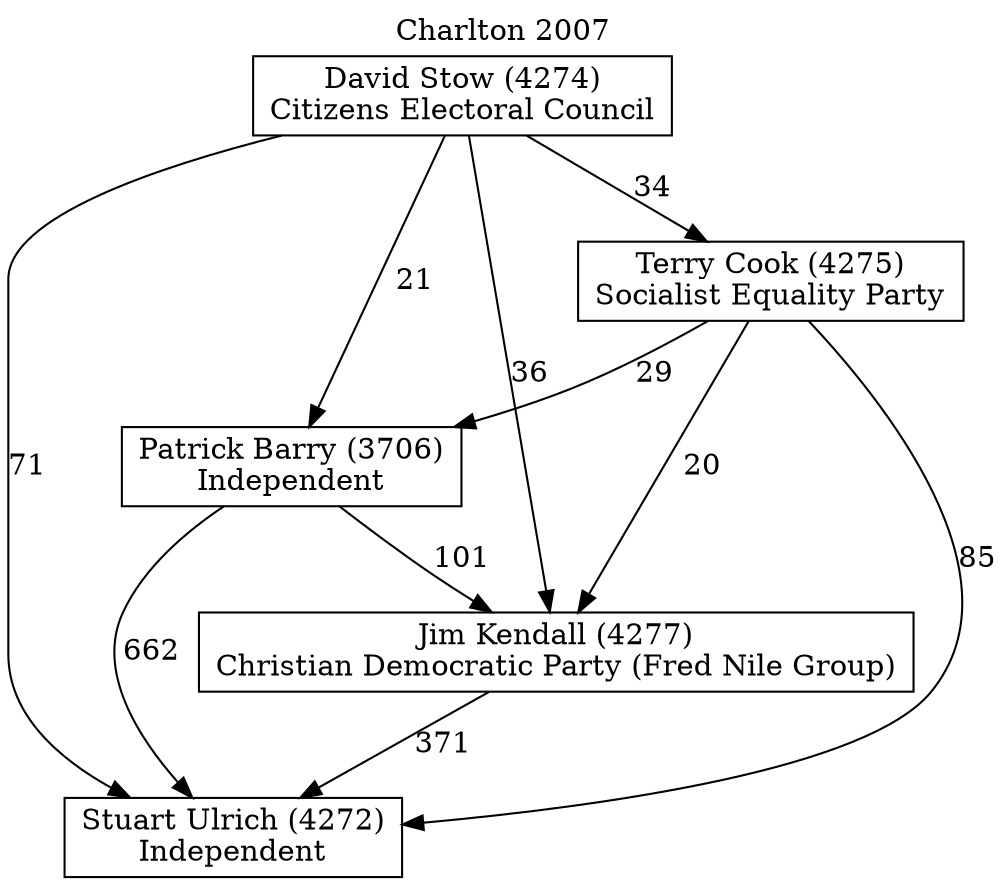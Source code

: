 // House preference flow
digraph "Stuart Ulrich (4272)_Charlton_2007" {
	graph [label="Charlton 2007" labelloc=t mclimit=10]
	node [shape=box]
	"David Stow (4274)" [label="David Stow (4274)
Citizens Electoral Council"]
	"Jim Kendall (4277)" [label="Jim Kendall (4277)
Christian Democratic Party (Fred Nile Group)"]
	"Patrick Barry (3706)" [label="Patrick Barry (3706)
Independent"]
	"Stuart Ulrich (4272)" [label="Stuart Ulrich (4272)
Independent"]
	"Terry Cook (4275)" [label="Terry Cook (4275)
Socialist Equality Party"]
	"David Stow (4274)" -> "Jim Kendall (4277)" [label=36]
	"David Stow (4274)" -> "Patrick Barry (3706)" [label=21]
	"David Stow (4274)" -> "Stuart Ulrich (4272)" [label=71]
	"David Stow (4274)" -> "Terry Cook (4275)" [label=34]
	"Jim Kendall (4277)" -> "Stuart Ulrich (4272)" [label=371]
	"Patrick Barry (3706)" -> "Jim Kendall (4277)" [label=101]
	"Patrick Barry (3706)" -> "Stuart Ulrich (4272)" [label=662]
	"Terry Cook (4275)" -> "Jim Kendall (4277)" [label=20]
	"Terry Cook (4275)" -> "Patrick Barry (3706)" [label=29]
	"Terry Cook (4275)" -> "Stuart Ulrich (4272)" [label=85]
}
